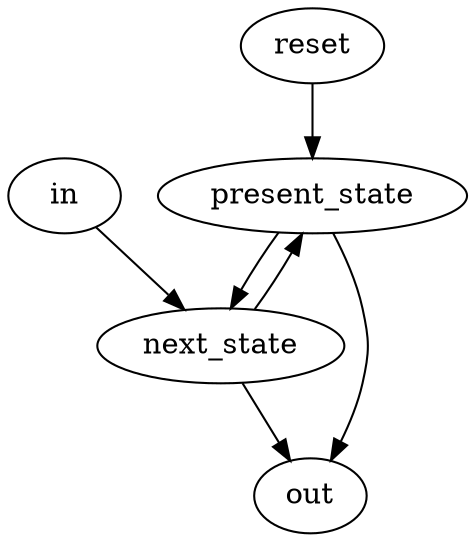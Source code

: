 strict digraph "" {
	reset -> present_state	[weight=2.0];
	next_state -> out	[weight=1.0];
	next_state -> present_state	[weight=1.0];
	present_state -> next_state	[weight=4.0];
	present_state -> out	[weight=1.0];
	in -> next_state	[weight=4.0];
}
